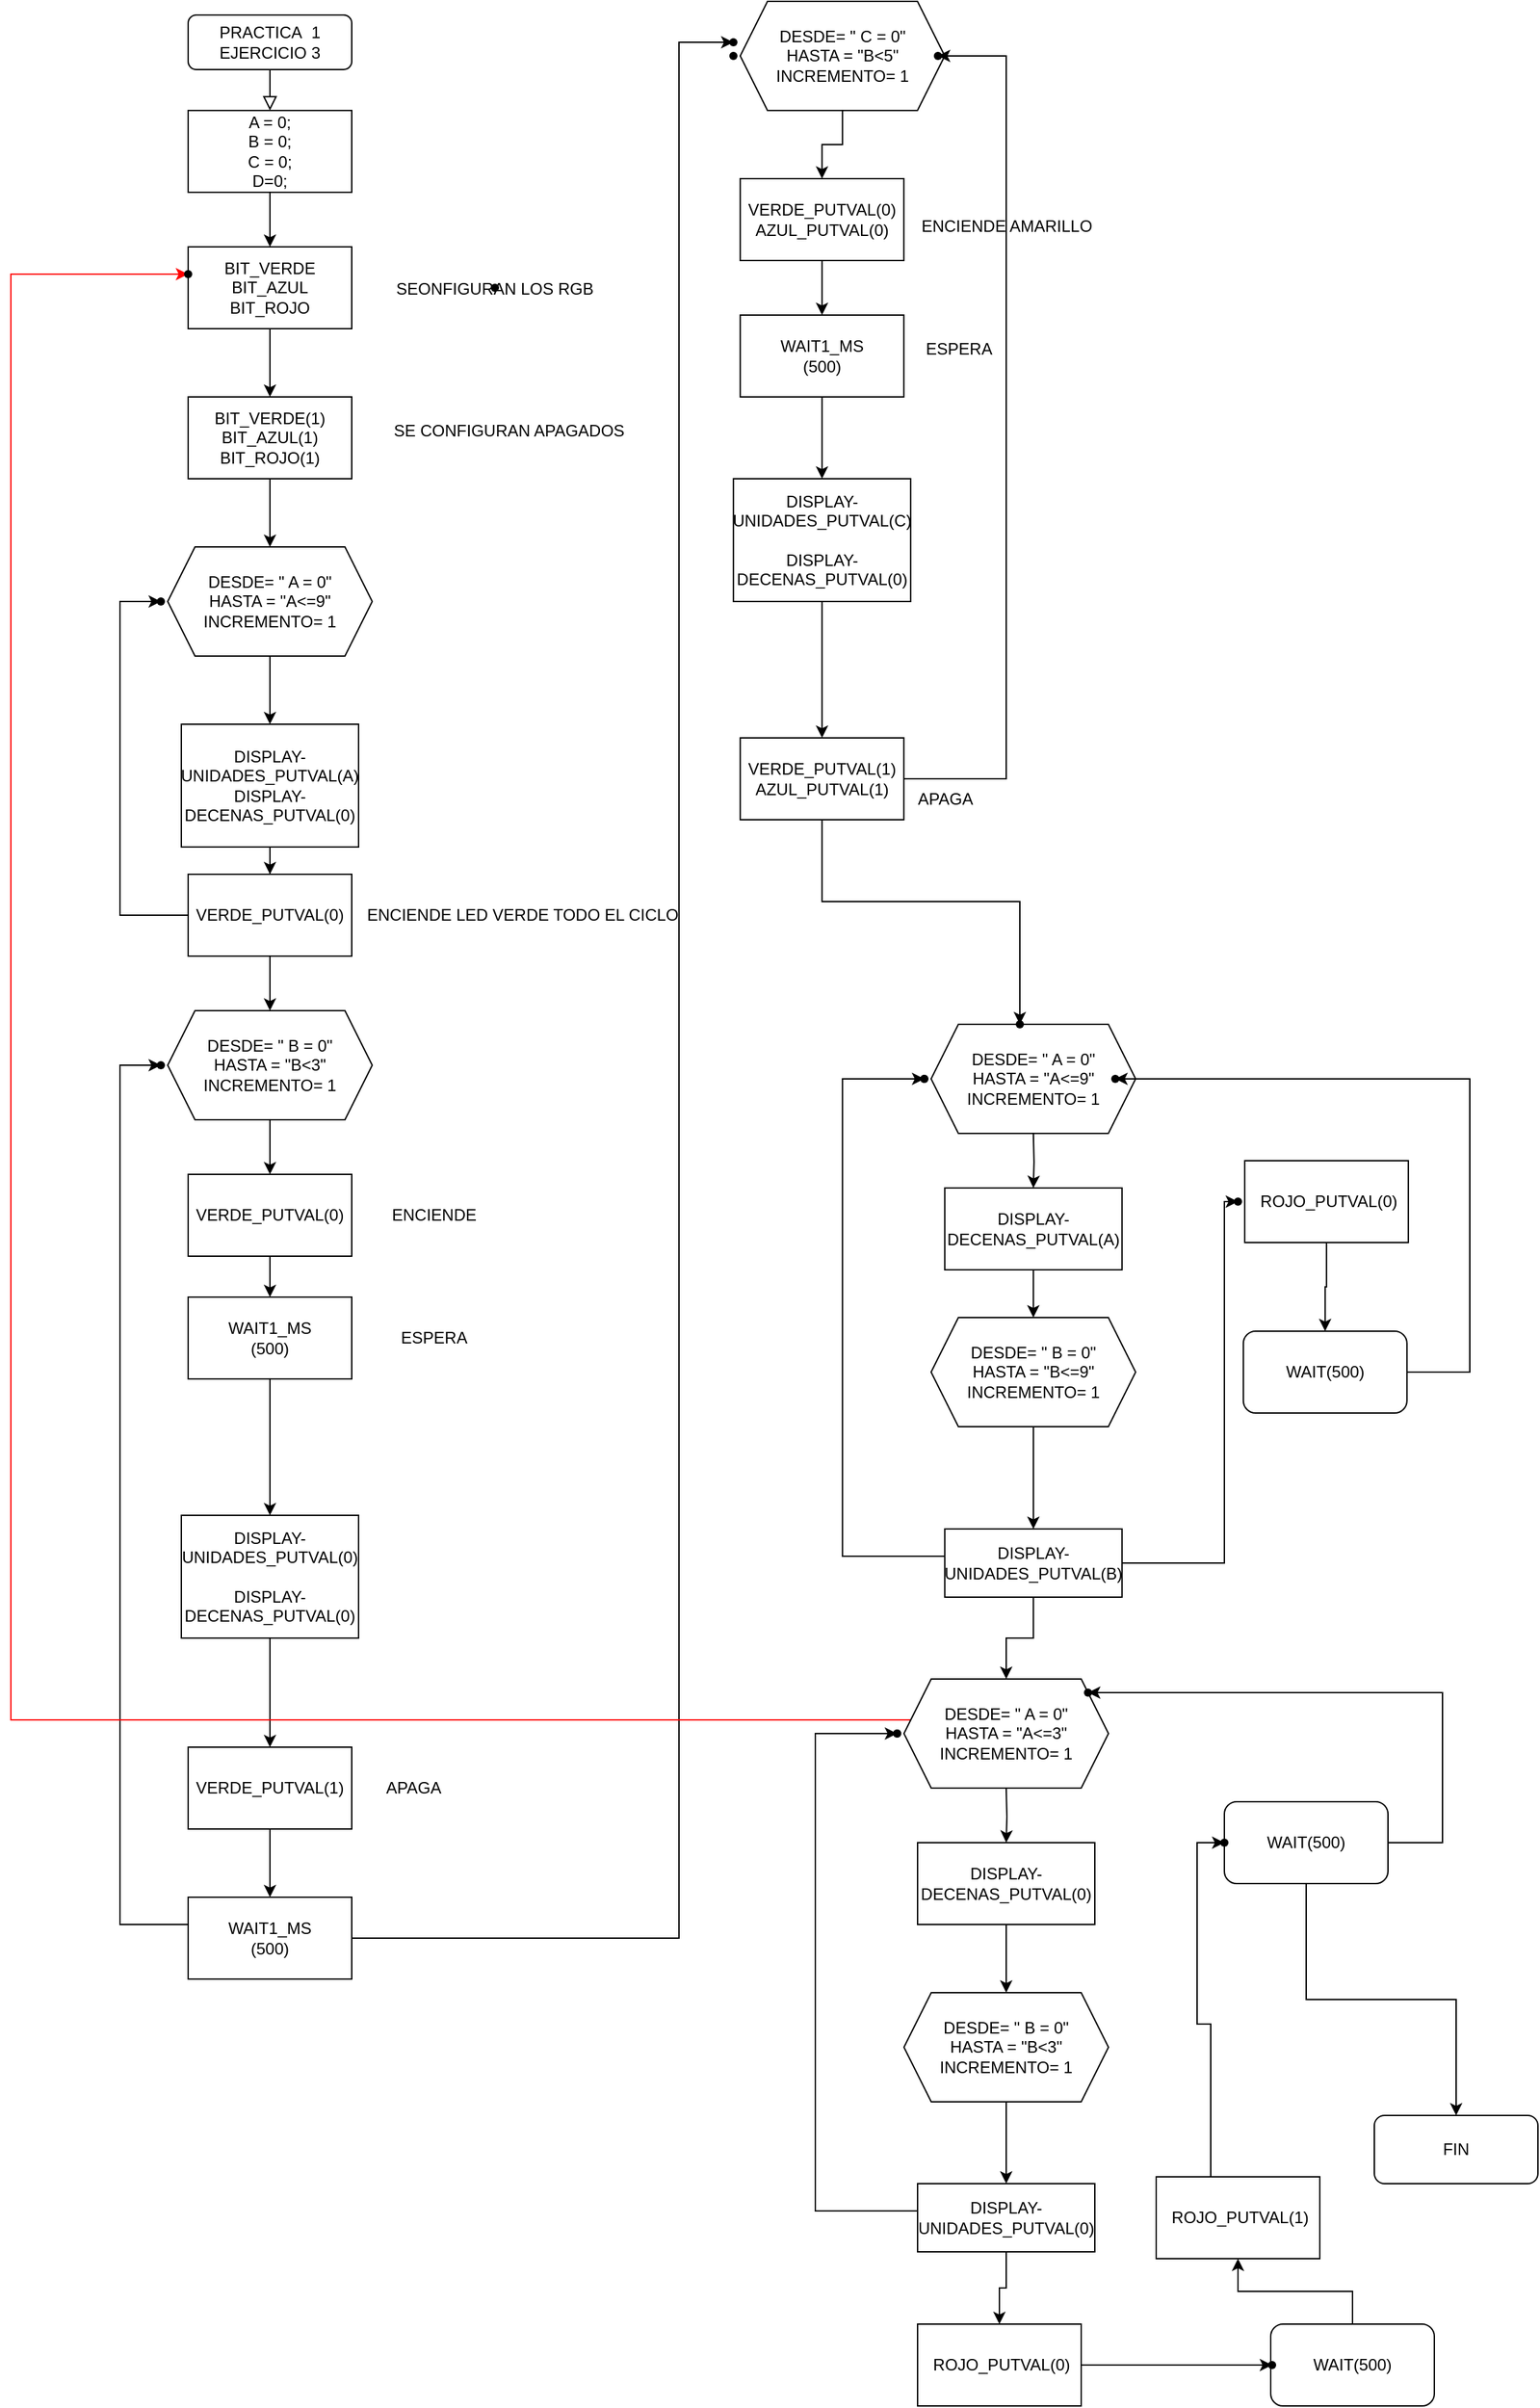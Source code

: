 <mxfile version="20.3.0" type="github">
  <diagram id="C5RBs43oDa-KdzZeNtuy" name="Page-1">
    <mxGraphModel dx="1477" dy="525" grid="1" gridSize="10" guides="1" tooltips="1" connect="1" arrows="1" fold="1" page="1" pageScale="1" pageWidth="827" pageHeight="1169" math="0" shadow="0">
      <root>
        <mxCell id="WIyWlLk6GJQsqaUBKTNV-0" />
        <mxCell id="WIyWlLk6GJQsqaUBKTNV-1" parent="WIyWlLk6GJQsqaUBKTNV-0" />
        <mxCell id="-aF8VuQrNvJZg9-SeaSa-0" value="" style="rounded=0;html=1;jettySize=auto;orthogonalLoop=1;fontSize=11;endArrow=block;endFill=0;endSize=8;strokeWidth=1;shadow=0;labelBackgroundColor=none;edgeStyle=orthogonalEdgeStyle;" edge="1" parent="WIyWlLk6GJQsqaUBKTNV-1" source="-aF8VuQrNvJZg9-SeaSa-1">
          <mxGeometry relative="1" as="geometry">
            <mxPoint x="210.0" y="130" as="targetPoint" />
          </mxGeometry>
        </mxCell>
        <mxCell id="-aF8VuQrNvJZg9-SeaSa-1" value="PRACTICA&amp;nbsp; 1&lt;br&gt;EJERCICIO 3" style="rounded=1;whiteSpace=wrap;html=1;fontSize=12;glass=0;strokeWidth=1;shadow=0;" vertex="1" parent="WIyWlLk6GJQsqaUBKTNV-1">
          <mxGeometry x="150" y="60" width="120" height="40" as="geometry" />
        </mxCell>
        <mxCell id="-aF8VuQrNvJZg9-SeaSa-2" value="" style="edgeStyle=orthogonalEdgeStyle;rounded=0;orthogonalLoop=1;jettySize=auto;html=1;" edge="1" parent="WIyWlLk6GJQsqaUBKTNV-1" source="-aF8VuQrNvJZg9-SeaSa-3" target="-aF8VuQrNvJZg9-SeaSa-4">
          <mxGeometry relative="1" as="geometry" />
        </mxCell>
        <mxCell id="-aF8VuQrNvJZg9-SeaSa-3" value="A = 0;&lt;br&gt;B = 0;&lt;br&gt;C = 0;&lt;br&gt;D=0;" style="rounded=0;whiteSpace=wrap;html=1;" vertex="1" parent="WIyWlLk6GJQsqaUBKTNV-1">
          <mxGeometry x="150" y="130" width="120" height="60" as="geometry" />
        </mxCell>
        <mxCell id="-aF8VuQrNvJZg9-SeaSa-8" value="" style="edgeStyle=orthogonalEdgeStyle;rounded=0;orthogonalLoop=1;jettySize=auto;html=1;" edge="1" parent="WIyWlLk6GJQsqaUBKTNV-1" source="-aF8VuQrNvJZg9-SeaSa-4">
          <mxGeometry relative="1" as="geometry">
            <mxPoint x="210" y="340" as="targetPoint" />
          </mxGeometry>
        </mxCell>
        <mxCell id="-aF8VuQrNvJZg9-SeaSa-4" value="BIT_VERDE&lt;br&gt;BIT_AZUL&lt;br&gt;BIT_ROJO" style="rounded=0;whiteSpace=wrap;html=1;" vertex="1" parent="WIyWlLk6GJQsqaUBKTNV-1">
          <mxGeometry x="150" y="230" width="120" height="60" as="geometry" />
        </mxCell>
        <mxCell id="-aF8VuQrNvJZg9-SeaSa-5" value="SEONFIGURAN LOS RGB" style="shape=waypoint;sketch=0;size=6;pointerEvents=1;points=[];fillColor=none;resizable=0;rotatable=0;perimeter=centerPerimeter;snapToPoint=1;" vertex="1" parent="WIyWlLk6GJQsqaUBKTNV-1">
          <mxGeometry x="355" y="240" width="40" height="40" as="geometry" />
        </mxCell>
        <mxCell id="-aF8VuQrNvJZg9-SeaSa-11" value="" style="edgeStyle=orthogonalEdgeStyle;rounded=0;orthogonalLoop=1;jettySize=auto;html=1;" edge="1" parent="WIyWlLk6GJQsqaUBKTNV-1" source="-aF8VuQrNvJZg9-SeaSa-9">
          <mxGeometry relative="1" as="geometry">
            <mxPoint x="210" y="450" as="targetPoint" />
          </mxGeometry>
        </mxCell>
        <mxCell id="-aF8VuQrNvJZg9-SeaSa-9" value="BIT_VERDE(1)&lt;br&gt;BIT_AZUL(1)&lt;br&gt;BIT_ROJO(1)" style="rounded=0;whiteSpace=wrap;html=1;" vertex="1" parent="WIyWlLk6GJQsqaUBKTNV-1">
          <mxGeometry x="150" y="340" width="120" height="60" as="geometry" />
        </mxCell>
        <mxCell id="-aF8VuQrNvJZg9-SeaSa-10" value="SE CONFIGURAN APAGADOS" style="text;html=1;align=center;verticalAlign=middle;resizable=0;points=[];autosize=1;strokeColor=none;fillColor=none;" vertex="1" parent="WIyWlLk6GJQsqaUBKTNV-1">
          <mxGeometry x="290" y="350" width="190" height="30" as="geometry" />
        </mxCell>
        <mxCell id="-aF8VuQrNvJZg9-SeaSa-14" value="" style="edgeStyle=orthogonalEdgeStyle;rounded=0;orthogonalLoop=1;jettySize=auto;html=1;" edge="1" parent="WIyWlLk6GJQsqaUBKTNV-1" source="-aF8VuQrNvJZg9-SeaSa-12" target="-aF8VuQrNvJZg9-SeaSa-13">
          <mxGeometry relative="1" as="geometry" />
        </mxCell>
        <mxCell id="-aF8VuQrNvJZg9-SeaSa-12" value="DESDE= &quot; A = 0&quot;&lt;br&gt;&amp;nbsp;HASTA = &quot;A&amp;lt;=9&quot;&lt;span style=&quot;white-space: pre;&quot;&gt;	&lt;/span&gt;&lt;br&gt;INCREMENTO= 1" style="shape=hexagon;perimeter=hexagonPerimeter2;whiteSpace=wrap;html=1;fixedSize=1;" vertex="1" parent="WIyWlLk6GJQsqaUBKTNV-1">
          <mxGeometry x="135" y="450" width="150" height="80" as="geometry" />
        </mxCell>
        <mxCell id="-aF8VuQrNvJZg9-SeaSa-16" value="" style="edgeStyle=orthogonalEdgeStyle;rounded=0;orthogonalLoop=1;jettySize=auto;html=1;" edge="1" parent="WIyWlLk6GJQsqaUBKTNV-1" source="-aF8VuQrNvJZg9-SeaSa-13" target="-aF8VuQrNvJZg9-SeaSa-15">
          <mxGeometry relative="1" as="geometry" />
        </mxCell>
        <mxCell id="-aF8VuQrNvJZg9-SeaSa-13" value="DISPLAY-UNIDADES_PUTVAL(A)&lt;br&gt;DISPLAY-DECENAS_PUTVAL(0)" style="rounded=0;whiteSpace=wrap;html=1;" vertex="1" parent="WIyWlLk6GJQsqaUBKTNV-1">
          <mxGeometry x="145" y="580" width="130" height="90" as="geometry" />
        </mxCell>
        <mxCell id="-aF8VuQrNvJZg9-SeaSa-19" value="" style="edgeStyle=orthogonalEdgeStyle;rounded=0;orthogonalLoop=1;jettySize=auto;html=1;" edge="1" parent="WIyWlLk6GJQsqaUBKTNV-1" source="-aF8VuQrNvJZg9-SeaSa-15" target="-aF8VuQrNvJZg9-SeaSa-18">
          <mxGeometry relative="1" as="geometry">
            <Array as="points">
              <mxPoint x="100" y="720" />
              <mxPoint x="100" y="490" />
            </Array>
          </mxGeometry>
        </mxCell>
        <mxCell id="-aF8VuQrNvJZg9-SeaSa-23" value="" style="edgeStyle=orthogonalEdgeStyle;rounded=0;orthogonalLoop=1;jettySize=auto;html=1;" edge="1" parent="WIyWlLk6GJQsqaUBKTNV-1" source="-aF8VuQrNvJZg9-SeaSa-15" target="-aF8VuQrNvJZg9-SeaSa-21">
          <mxGeometry relative="1" as="geometry" />
        </mxCell>
        <mxCell id="-aF8VuQrNvJZg9-SeaSa-15" value="VERDE_PUTVAL(0)" style="rounded=0;whiteSpace=wrap;html=1;" vertex="1" parent="WIyWlLk6GJQsqaUBKTNV-1">
          <mxGeometry x="150" y="690" width="120" height="60" as="geometry" />
        </mxCell>
        <mxCell id="-aF8VuQrNvJZg9-SeaSa-17" value="ENCIENDE LED VERDE TODO EL CICLO" style="text;html=1;align=center;verticalAlign=middle;resizable=0;points=[];autosize=1;strokeColor=none;fillColor=none;" vertex="1" parent="WIyWlLk6GJQsqaUBKTNV-1">
          <mxGeometry x="270" y="705" width="250" height="30" as="geometry" />
        </mxCell>
        <mxCell id="-aF8VuQrNvJZg9-SeaSa-18" value="" style="shape=waypoint;sketch=0;size=6;pointerEvents=1;points=[];fillColor=default;resizable=0;rotatable=0;perimeter=centerPerimeter;snapToPoint=1;rounded=0;" vertex="1" parent="WIyWlLk6GJQsqaUBKTNV-1">
          <mxGeometry x="110" y="470" width="40" height="40" as="geometry" />
        </mxCell>
        <mxCell id="-aF8VuQrNvJZg9-SeaSa-28" value="" style="edgeStyle=orthogonalEdgeStyle;rounded=0;orthogonalLoop=1;jettySize=auto;html=1;" edge="1" parent="WIyWlLk6GJQsqaUBKTNV-1" source="-aF8VuQrNvJZg9-SeaSa-21" target="-aF8VuQrNvJZg9-SeaSa-27">
          <mxGeometry relative="1" as="geometry" />
        </mxCell>
        <mxCell id="-aF8VuQrNvJZg9-SeaSa-21" value="DESDE= &quot; B = 0&quot;&lt;br&gt;&amp;nbsp;HASTA = &quot;B&amp;lt;3&quot;&lt;span style=&quot;white-space: pre;&quot;&gt;	&lt;/span&gt;&lt;br&gt;INCREMENTO= 1" style="shape=hexagon;perimeter=hexagonPerimeter2;whiteSpace=wrap;html=1;fixedSize=1;" vertex="1" parent="WIyWlLk6GJQsqaUBKTNV-1">
          <mxGeometry x="135" y="790" width="150" height="80" as="geometry" />
        </mxCell>
        <mxCell id="-aF8VuQrNvJZg9-SeaSa-42" value="" style="edgeStyle=orthogonalEdgeStyle;rounded=0;orthogonalLoop=1;jettySize=auto;html=1;" edge="1" parent="WIyWlLk6GJQsqaUBKTNV-1" source="-aF8VuQrNvJZg9-SeaSa-25" target="-aF8VuQrNvJZg9-SeaSa-41">
          <mxGeometry relative="1" as="geometry" />
        </mxCell>
        <mxCell id="-aF8VuQrNvJZg9-SeaSa-25" value="WAIT1_MS&lt;br&gt;(500)" style="rounded=0;whiteSpace=wrap;html=1;" vertex="1" parent="WIyWlLk6GJQsqaUBKTNV-1">
          <mxGeometry x="150" y="1000" width="120" height="60" as="geometry" />
        </mxCell>
        <mxCell id="-aF8VuQrNvJZg9-SeaSa-29" value="" style="edgeStyle=orthogonalEdgeStyle;rounded=0;orthogonalLoop=1;jettySize=auto;html=1;" edge="1" parent="WIyWlLk6GJQsqaUBKTNV-1" source="-aF8VuQrNvJZg9-SeaSa-27" target="-aF8VuQrNvJZg9-SeaSa-25">
          <mxGeometry relative="1" as="geometry" />
        </mxCell>
        <mxCell id="-aF8VuQrNvJZg9-SeaSa-27" value="VERDE_PUTVAL(0)" style="rounded=0;whiteSpace=wrap;html=1;" vertex="1" parent="WIyWlLk6GJQsqaUBKTNV-1">
          <mxGeometry x="150" y="910" width="120" height="60" as="geometry" />
        </mxCell>
        <mxCell id="-aF8VuQrNvJZg9-SeaSa-30" value="ENCIENDE" style="text;html=1;align=center;verticalAlign=middle;resizable=0;points=[];autosize=1;strokeColor=none;fillColor=none;" vertex="1" parent="WIyWlLk6GJQsqaUBKTNV-1">
          <mxGeometry x="285" y="925" width="90" height="30" as="geometry" />
        </mxCell>
        <mxCell id="-aF8VuQrNvJZg9-SeaSa-31" value="ESPERA" style="text;html=1;align=center;verticalAlign=middle;resizable=0;points=[];autosize=1;strokeColor=none;fillColor=none;" vertex="1" parent="WIyWlLk6GJQsqaUBKTNV-1">
          <mxGeometry x="295" y="1015" width="70" height="30" as="geometry" />
        </mxCell>
        <mxCell id="-aF8VuQrNvJZg9-SeaSa-36" value="" style="edgeStyle=orthogonalEdgeStyle;rounded=0;orthogonalLoop=1;jettySize=auto;html=1;" edge="1" parent="WIyWlLk6GJQsqaUBKTNV-1" source="-aF8VuQrNvJZg9-SeaSa-32" target="-aF8VuQrNvJZg9-SeaSa-35">
          <mxGeometry relative="1" as="geometry" />
        </mxCell>
        <mxCell id="-aF8VuQrNvJZg9-SeaSa-32" value="VERDE_PUTVAL(1)" style="rounded=0;whiteSpace=wrap;html=1;" vertex="1" parent="WIyWlLk6GJQsqaUBKTNV-1">
          <mxGeometry x="150" y="1330" width="120" height="60" as="geometry" />
        </mxCell>
        <mxCell id="-aF8VuQrNvJZg9-SeaSa-34" value="APAGA&lt;br&gt;" style="text;html=1;align=center;verticalAlign=middle;resizable=0;points=[];autosize=1;strokeColor=none;fillColor=none;" vertex="1" parent="WIyWlLk6GJQsqaUBKTNV-1">
          <mxGeometry x="285" y="1345" width="60" height="30" as="geometry" />
        </mxCell>
        <mxCell id="-aF8VuQrNvJZg9-SeaSa-38" value="" style="edgeStyle=orthogonalEdgeStyle;rounded=0;orthogonalLoop=1;jettySize=auto;html=1;" edge="1" parent="WIyWlLk6GJQsqaUBKTNV-1" source="-aF8VuQrNvJZg9-SeaSa-35" target="-aF8VuQrNvJZg9-SeaSa-37">
          <mxGeometry relative="1" as="geometry">
            <Array as="points">
              <mxPoint x="100" y="1460" />
              <mxPoint x="100" y="830" />
            </Array>
          </mxGeometry>
        </mxCell>
        <mxCell id="-aF8VuQrNvJZg9-SeaSa-59" value="" style="edgeStyle=orthogonalEdgeStyle;rounded=0;orthogonalLoop=1;jettySize=auto;html=1;" edge="1" parent="WIyWlLk6GJQsqaUBKTNV-1" source="-aF8VuQrNvJZg9-SeaSa-35" target="-aF8VuQrNvJZg9-SeaSa-58">
          <mxGeometry relative="1" as="geometry">
            <Array as="points">
              <mxPoint x="510" y="1470" />
              <mxPoint x="510" y="80" />
            </Array>
          </mxGeometry>
        </mxCell>
        <mxCell id="-aF8VuQrNvJZg9-SeaSa-35" value="WAIT1_MS&lt;br&gt;(500)" style="rounded=0;whiteSpace=wrap;html=1;" vertex="1" parent="WIyWlLk6GJQsqaUBKTNV-1">
          <mxGeometry x="150" y="1440" width="120" height="60" as="geometry" />
        </mxCell>
        <mxCell id="-aF8VuQrNvJZg9-SeaSa-37" value="" style="shape=waypoint;sketch=0;size=6;pointerEvents=1;points=[];fillColor=default;resizable=0;rotatable=0;perimeter=centerPerimeter;snapToPoint=1;rounded=0;" vertex="1" parent="WIyWlLk6GJQsqaUBKTNV-1">
          <mxGeometry x="110" y="810" width="40" height="40" as="geometry" />
        </mxCell>
        <mxCell id="-aF8VuQrNvJZg9-SeaSa-43" value="" style="edgeStyle=orthogonalEdgeStyle;rounded=0;orthogonalLoop=1;jettySize=auto;html=1;" edge="1" parent="WIyWlLk6GJQsqaUBKTNV-1" source="-aF8VuQrNvJZg9-SeaSa-41" target="-aF8VuQrNvJZg9-SeaSa-32">
          <mxGeometry relative="1" as="geometry" />
        </mxCell>
        <mxCell id="-aF8VuQrNvJZg9-SeaSa-41" value="DISPLAY-UNIDADES_PUTVAL(0)&lt;br&gt;&lt;br&gt;DISPLAY-DECENAS_PUTVAL(0)" style="rounded=0;whiteSpace=wrap;html=1;" vertex="1" parent="WIyWlLk6GJQsqaUBKTNV-1">
          <mxGeometry x="145" y="1160" width="130" height="90" as="geometry" />
        </mxCell>
        <mxCell id="-aF8VuQrNvJZg9-SeaSa-44" value="" style="edgeStyle=orthogonalEdgeStyle;rounded=0;orthogonalLoop=1;jettySize=auto;html=1;" edge="1" parent="WIyWlLk6GJQsqaUBKTNV-1" source="-aF8VuQrNvJZg9-SeaSa-45" target="-aF8VuQrNvJZg9-SeaSa-49">
          <mxGeometry relative="1" as="geometry" />
        </mxCell>
        <mxCell id="-aF8VuQrNvJZg9-SeaSa-45" value="DESDE= &quot; C = 0&quot;&lt;br&gt;&amp;nbsp;HASTA = &quot;B&amp;lt;5&quot;&lt;span style=&quot;white-space: pre;&quot;&gt;	&lt;/span&gt;&lt;br&gt;INCREMENTO= 1" style="shape=hexagon;perimeter=hexagonPerimeter2;whiteSpace=wrap;html=1;fixedSize=1;" vertex="1" parent="WIyWlLk6GJQsqaUBKTNV-1">
          <mxGeometry x="554.91" y="50" width="150" height="80" as="geometry" />
        </mxCell>
        <mxCell id="-aF8VuQrNvJZg9-SeaSa-46" value="" style="edgeStyle=orthogonalEdgeStyle;rounded=0;orthogonalLoop=1;jettySize=auto;html=1;" edge="1" parent="WIyWlLk6GJQsqaUBKTNV-1" source="-aF8VuQrNvJZg9-SeaSa-47" target="-aF8VuQrNvJZg9-SeaSa-57">
          <mxGeometry relative="1" as="geometry" />
        </mxCell>
        <mxCell id="-aF8VuQrNvJZg9-SeaSa-47" value="WAIT1_MS&lt;br&gt;(500)" style="rounded=0;whiteSpace=wrap;html=1;" vertex="1" parent="WIyWlLk6GJQsqaUBKTNV-1">
          <mxGeometry x="554.91" y="280" width="120" height="60" as="geometry" />
        </mxCell>
        <mxCell id="-aF8VuQrNvJZg9-SeaSa-48" value="" style="edgeStyle=orthogonalEdgeStyle;rounded=0;orthogonalLoop=1;jettySize=auto;html=1;" edge="1" parent="WIyWlLk6GJQsqaUBKTNV-1" source="-aF8VuQrNvJZg9-SeaSa-49" target="-aF8VuQrNvJZg9-SeaSa-47">
          <mxGeometry relative="1" as="geometry" />
        </mxCell>
        <mxCell id="-aF8VuQrNvJZg9-SeaSa-49" value="VERDE_PUTVAL(0)&lt;br&gt;AZUL_PUTVAL(0)" style="rounded=0;whiteSpace=wrap;html=1;" vertex="1" parent="WIyWlLk6GJQsqaUBKTNV-1">
          <mxGeometry x="554.91" y="180" width="120" height="60" as="geometry" />
        </mxCell>
        <mxCell id="-aF8VuQrNvJZg9-SeaSa-50" value="ESPERA" style="text;html=1;align=center;verticalAlign=middle;resizable=0;points=[];autosize=1;strokeColor=none;fillColor=none;" vertex="1" parent="WIyWlLk6GJQsqaUBKTNV-1">
          <mxGeometry x="679.91" y="290" width="70" height="30" as="geometry" />
        </mxCell>
        <mxCell id="-aF8VuQrNvJZg9-SeaSa-53" value="APAGA&lt;br&gt;" style="text;html=1;align=center;verticalAlign=middle;resizable=0;points=[];autosize=1;strokeColor=none;fillColor=none;" vertex="1" parent="WIyWlLk6GJQsqaUBKTNV-1">
          <mxGeometry x="674.91" y="620" width="60" height="30" as="geometry" />
        </mxCell>
        <mxCell id="-aF8VuQrNvJZg9-SeaSa-55" value="" style="shape=waypoint;sketch=0;size=6;pointerEvents=1;points=[];fillColor=default;resizable=0;rotatable=0;perimeter=centerPerimeter;snapToPoint=1;rounded=0;" vertex="1" parent="WIyWlLk6GJQsqaUBKTNV-1">
          <mxGeometry x="529.91" y="70" width="40" height="40" as="geometry" />
        </mxCell>
        <mxCell id="-aF8VuQrNvJZg9-SeaSa-56" value="" style="edgeStyle=orthogonalEdgeStyle;rounded=0;orthogonalLoop=1;jettySize=auto;html=1;" edge="1" parent="WIyWlLk6GJQsqaUBKTNV-1" source="-aF8VuQrNvJZg9-SeaSa-57">
          <mxGeometry relative="1" as="geometry">
            <mxPoint x="614.91" y="590" as="targetPoint" />
          </mxGeometry>
        </mxCell>
        <mxCell id="-aF8VuQrNvJZg9-SeaSa-57" value="DISPLAY-UNIDADES_PUTVAL(C)&lt;br&gt;&lt;br&gt;DISPLAY-DECENAS_PUTVAL(0)" style="rounded=0;whiteSpace=wrap;html=1;" vertex="1" parent="WIyWlLk6GJQsqaUBKTNV-1">
          <mxGeometry x="549.91" y="400" width="130" height="90" as="geometry" />
        </mxCell>
        <mxCell id="-aF8VuQrNvJZg9-SeaSa-58" value="" style="shape=waypoint;sketch=0;size=6;pointerEvents=1;points=[];fillColor=default;resizable=0;rotatable=0;perimeter=centerPerimeter;snapToPoint=1;rounded=0;" vertex="1" parent="WIyWlLk6GJQsqaUBKTNV-1">
          <mxGeometry x="529.91" y="60" width="40" height="40" as="geometry" />
        </mxCell>
        <mxCell id="-aF8VuQrNvJZg9-SeaSa-60" value="ENCIENDE AMARILLO&lt;br&gt;" style="text;html=1;align=center;verticalAlign=middle;resizable=0;points=[];autosize=1;strokeColor=none;fillColor=none;" vertex="1" parent="WIyWlLk6GJQsqaUBKTNV-1">
          <mxGeometry x="674.91" y="200" width="150" height="30" as="geometry" />
        </mxCell>
        <mxCell id="-aF8VuQrNvJZg9-SeaSa-64" value="" style="edgeStyle=orthogonalEdgeStyle;rounded=0;orthogonalLoop=1;jettySize=auto;html=1;" edge="1" parent="WIyWlLk6GJQsqaUBKTNV-1" source="-aF8VuQrNvJZg9-SeaSa-61" target="-aF8VuQrNvJZg9-SeaSa-63">
          <mxGeometry relative="1" as="geometry">
            <Array as="points">
              <mxPoint x="750" y="620" />
              <mxPoint x="750" y="90" />
            </Array>
          </mxGeometry>
        </mxCell>
        <mxCell id="-aF8VuQrNvJZg9-SeaSa-83" value="" style="edgeStyle=orthogonalEdgeStyle;rounded=0;orthogonalLoop=1;jettySize=auto;html=1;" edge="1" parent="WIyWlLk6GJQsqaUBKTNV-1" source="-aF8VuQrNvJZg9-SeaSa-61" target="-aF8VuQrNvJZg9-SeaSa-82">
          <mxGeometry relative="1" as="geometry">
            <Array as="points">
              <mxPoint x="615" y="710" />
              <mxPoint x="760" y="710" />
            </Array>
          </mxGeometry>
        </mxCell>
        <mxCell id="-aF8VuQrNvJZg9-SeaSa-61" value="VERDE_PUTVAL(1)&lt;br&gt;AZUL_PUTVAL(1)" style="rounded=0;whiteSpace=wrap;html=1;" vertex="1" parent="WIyWlLk6GJQsqaUBKTNV-1">
          <mxGeometry x="554.91" y="590" width="120" height="60" as="geometry" />
        </mxCell>
        <mxCell id="-aF8VuQrNvJZg9-SeaSa-63" value="" style="shape=waypoint;sketch=0;size=6;pointerEvents=1;points=[];fillColor=default;resizable=0;rotatable=0;perimeter=centerPerimeter;snapToPoint=1;rounded=0;" vertex="1" parent="WIyWlLk6GJQsqaUBKTNV-1">
          <mxGeometry x="679.91" y="70" width="40" height="40" as="geometry" />
        </mxCell>
        <mxCell id="-aF8VuQrNvJZg9-SeaSa-65" value="DESDE= &quot; A = 0&quot;&lt;br&gt;&amp;nbsp;HASTA = &quot;A&amp;lt;=9&quot;&lt;span style=&quot;white-space: pre;&quot;&gt;	&lt;/span&gt;&lt;br&gt;INCREMENTO= 1" style="shape=hexagon;perimeter=hexagonPerimeter2;whiteSpace=wrap;html=1;fixedSize=1;" vertex="1" parent="WIyWlLk6GJQsqaUBKTNV-1">
          <mxGeometry x="694.92" y="800" width="150" height="80" as="geometry" />
        </mxCell>
        <mxCell id="-aF8VuQrNvJZg9-SeaSa-66" value="" style="edgeStyle=orthogonalEdgeStyle;rounded=0;orthogonalLoop=1;jettySize=auto;html=1;exitX=1;exitY=0.5;exitDx=0;exitDy=0;" edge="1" parent="WIyWlLk6GJQsqaUBKTNV-1" target="-aF8VuQrNvJZg9-SeaSa-67" source="-aF8VuQrNvJZg9-SeaSa-79">
          <mxGeometry relative="1" as="geometry">
            <mxPoint x="1049.92" y="920.0" as="sourcePoint" />
            <Array as="points">
              <mxPoint x="1090" y="1055" />
              <mxPoint x="1090" y="840" />
            </Array>
          </mxGeometry>
        </mxCell>
        <mxCell id="-aF8VuQrNvJZg9-SeaSa-67" value="" style="shape=waypoint;sketch=0;size=6;pointerEvents=1;points=[];fillColor=default;resizable=0;rotatable=0;perimeter=centerPerimeter;snapToPoint=1;rounded=1;" vertex="1" parent="WIyWlLk6GJQsqaUBKTNV-1">
          <mxGeometry x="810" y="820" width="40" height="40" as="geometry" />
        </mxCell>
        <mxCell id="-aF8VuQrNvJZg9-SeaSa-68" value="" style="edgeStyle=orthogonalEdgeStyle;rounded=0;orthogonalLoop=1;jettySize=auto;html=1;" edge="1" parent="WIyWlLk6GJQsqaUBKTNV-1" target="-aF8VuQrNvJZg9-SeaSa-71">
          <mxGeometry relative="1" as="geometry">
            <mxPoint x="769.92" y="880.0" as="sourcePoint" />
          </mxGeometry>
        </mxCell>
        <mxCell id="-aF8VuQrNvJZg9-SeaSa-70" value="" style="edgeStyle=orthogonalEdgeStyle;rounded=0;orthogonalLoop=1;jettySize=auto;html=1;" edge="1" parent="WIyWlLk6GJQsqaUBKTNV-1" source="-aF8VuQrNvJZg9-SeaSa-71" target="-aF8VuQrNvJZg9-SeaSa-74">
          <mxGeometry relative="1" as="geometry" />
        </mxCell>
        <mxCell id="-aF8VuQrNvJZg9-SeaSa-71" value="DISPLAY-DECENAS_PUTVAL(A)" style="rounded=0;whiteSpace=wrap;html=1;" vertex="1" parent="WIyWlLk6GJQsqaUBKTNV-1">
          <mxGeometry x="704.92" y="920" width="130" height="60" as="geometry" />
        </mxCell>
        <mxCell id="-aF8VuQrNvJZg9-SeaSa-72" value="" style="shape=waypoint;sketch=0;size=6;pointerEvents=1;points=[];fillColor=default;resizable=0;rotatable=0;perimeter=centerPerimeter;snapToPoint=1;rounded=0;" vertex="1" parent="WIyWlLk6GJQsqaUBKTNV-1">
          <mxGeometry x="669.92" y="820" width="40" height="40" as="geometry" />
        </mxCell>
        <mxCell id="-aF8VuQrNvJZg9-SeaSa-73" value="" style="edgeStyle=orthogonalEdgeStyle;rounded=0;orthogonalLoop=1;jettySize=auto;html=1;" edge="1" parent="WIyWlLk6GJQsqaUBKTNV-1" source="-aF8VuQrNvJZg9-SeaSa-74" target="-aF8VuQrNvJZg9-SeaSa-76">
          <mxGeometry relative="1" as="geometry" />
        </mxCell>
        <mxCell id="-aF8VuQrNvJZg9-SeaSa-74" value="DESDE= &quot; B = 0&quot;&lt;br&gt;&amp;nbsp;HASTA = &quot;B&amp;lt;=9&quot;&lt;span style=&quot;white-space: pre;&quot;&gt;	&lt;/span&gt;&lt;br&gt;INCREMENTO= 1" style="shape=hexagon;perimeter=hexagonPerimeter2;whiteSpace=wrap;html=1;fixedSize=1;" vertex="1" parent="WIyWlLk6GJQsqaUBKTNV-1">
          <mxGeometry x="694.92" y="1015" width="150" height="80" as="geometry" />
        </mxCell>
        <mxCell id="-aF8VuQrNvJZg9-SeaSa-75" value="" style="edgeStyle=orthogonalEdgeStyle;rounded=0;orthogonalLoop=1;jettySize=auto;html=1;" edge="1" parent="WIyWlLk6GJQsqaUBKTNV-1" source="-aF8VuQrNvJZg9-SeaSa-76" target="-aF8VuQrNvJZg9-SeaSa-77">
          <mxGeometry relative="1" as="geometry">
            <Array as="points">
              <mxPoint x="629.92" y="1190" />
              <mxPoint x="629.92" y="840" />
            </Array>
          </mxGeometry>
        </mxCell>
        <mxCell id="-aF8VuQrNvJZg9-SeaSa-86" value="" style="edgeStyle=orthogonalEdgeStyle;rounded=0;orthogonalLoop=1;jettySize=auto;html=1;" edge="1" parent="WIyWlLk6GJQsqaUBKTNV-1" source="-aF8VuQrNvJZg9-SeaSa-76" target="-aF8VuQrNvJZg9-SeaSa-85">
          <mxGeometry relative="1" as="geometry">
            <Array as="points">
              <mxPoint x="910" y="1195" />
              <mxPoint x="910" y="930" />
            </Array>
          </mxGeometry>
        </mxCell>
        <mxCell id="-aF8VuQrNvJZg9-SeaSa-105" value="" style="edgeStyle=orthogonalEdgeStyle;rounded=0;orthogonalLoop=1;jettySize=auto;html=1;entryX=0.5;entryY=0;entryDx=0;entryDy=0;" edge="1" parent="WIyWlLk6GJQsqaUBKTNV-1" source="-aF8VuQrNvJZg9-SeaSa-76" target="-aF8VuQrNvJZg9-SeaSa-88">
          <mxGeometry relative="1" as="geometry">
            <mxPoint x="760" y="1260" as="targetPoint" />
          </mxGeometry>
        </mxCell>
        <mxCell id="-aF8VuQrNvJZg9-SeaSa-76" value="DISPLAY-UNIDADES_PUTVAL(B)" style="rounded=0;whiteSpace=wrap;html=1;" vertex="1" parent="WIyWlLk6GJQsqaUBKTNV-1">
          <mxGeometry x="704.92" y="1170" width="130" height="50" as="geometry" />
        </mxCell>
        <mxCell id="-aF8VuQrNvJZg9-SeaSa-77" value="" style="shape=waypoint;sketch=0;size=6;pointerEvents=1;points=[];fillColor=default;resizable=0;rotatable=0;perimeter=centerPerimeter;snapToPoint=1;rounded=0;" vertex="1" parent="WIyWlLk6GJQsqaUBKTNV-1">
          <mxGeometry x="669.92" y="820" width="40" height="40" as="geometry" />
        </mxCell>
        <mxCell id="-aF8VuQrNvJZg9-SeaSa-79" value="WAIT(500)" style="rounded=1;whiteSpace=wrap;html=1;" vertex="1" parent="WIyWlLk6GJQsqaUBKTNV-1">
          <mxGeometry x="923.92" y="1025" width="120" height="60" as="geometry" />
        </mxCell>
        <mxCell id="-aF8VuQrNvJZg9-SeaSa-82" value="" style="shape=waypoint;sketch=0;size=6;pointerEvents=1;points=[];fillColor=default;resizable=0;rotatable=0;perimeter=centerPerimeter;snapToPoint=1;rounded=0;" vertex="1" parent="WIyWlLk6GJQsqaUBKTNV-1">
          <mxGeometry x="740.0" y="780" width="40" height="40" as="geometry" />
        </mxCell>
        <mxCell id="-aF8VuQrNvJZg9-SeaSa-87" value="" style="edgeStyle=orthogonalEdgeStyle;rounded=0;orthogonalLoop=1;jettySize=auto;html=1;" edge="1" parent="WIyWlLk6GJQsqaUBKTNV-1" source="-aF8VuQrNvJZg9-SeaSa-84" target="-aF8VuQrNvJZg9-SeaSa-79">
          <mxGeometry relative="1" as="geometry" />
        </mxCell>
        <mxCell id="-aF8VuQrNvJZg9-SeaSa-84" value="&amp;nbsp;ROJO_PUTVAL(0)" style="rounded=0;whiteSpace=wrap;html=1;" vertex="1" parent="WIyWlLk6GJQsqaUBKTNV-1">
          <mxGeometry x="924.92" y="900" width="120" height="60" as="geometry" />
        </mxCell>
        <mxCell id="-aF8VuQrNvJZg9-SeaSa-85" value="" style="shape=waypoint;sketch=0;size=6;pointerEvents=1;points=[];fillColor=default;resizable=0;rotatable=0;perimeter=centerPerimeter;snapToPoint=1;rounded=0;" vertex="1" parent="WIyWlLk6GJQsqaUBKTNV-1">
          <mxGeometry x="900" y="910" width="40" height="40" as="geometry" />
        </mxCell>
        <mxCell id="-aF8VuQrNvJZg9-SeaSa-118" value="" style="edgeStyle=orthogonalEdgeStyle;rounded=0;orthogonalLoop=1;jettySize=auto;html=1;strokeColor=#FF0000;" edge="1" parent="WIyWlLk6GJQsqaUBKTNV-1" source="-aF8VuQrNvJZg9-SeaSa-88" target="-aF8VuQrNvJZg9-SeaSa-103">
          <mxGeometry relative="1" as="geometry">
            <Array as="points">
              <mxPoint x="20" y="1310" />
              <mxPoint x="20" y="250" />
            </Array>
          </mxGeometry>
        </mxCell>
        <mxCell id="-aF8VuQrNvJZg9-SeaSa-88" value="DESDE= &quot; A = 0&quot;&lt;br&gt;&amp;nbsp;HASTA = &quot;A&amp;lt;=3&quot;&lt;span style=&quot;white-space: pre;&quot;&gt;	&lt;/span&gt;&lt;br&gt;INCREMENTO= 1" style="shape=hexagon;perimeter=hexagonPerimeter2;whiteSpace=wrap;html=1;fixedSize=1;" vertex="1" parent="WIyWlLk6GJQsqaUBKTNV-1">
          <mxGeometry x="675" y="1280" width="150" height="80" as="geometry" />
        </mxCell>
        <mxCell id="-aF8VuQrNvJZg9-SeaSa-89" value="" style="edgeStyle=orthogonalEdgeStyle;rounded=0;orthogonalLoop=1;jettySize=auto;html=1;" edge="1" parent="WIyWlLk6GJQsqaUBKTNV-1" target="-aF8VuQrNvJZg9-SeaSa-90">
          <mxGeometry relative="1" as="geometry">
            <mxPoint x="1030" y="1400" as="sourcePoint" />
            <Array as="points">
              <mxPoint x="1070" y="1400" />
              <mxPoint x="1070" y="1290" />
            </Array>
          </mxGeometry>
        </mxCell>
        <mxCell id="-aF8VuQrNvJZg9-SeaSa-90" value="" style="shape=waypoint;sketch=0;size=6;pointerEvents=1;points=[];fillColor=default;resizable=0;rotatable=0;perimeter=centerPerimeter;snapToPoint=1;rounded=1;" vertex="1" parent="WIyWlLk6GJQsqaUBKTNV-1">
          <mxGeometry x="790" y="1270" width="40" height="40" as="geometry" />
        </mxCell>
        <mxCell id="-aF8VuQrNvJZg9-SeaSa-91" value="" style="edgeStyle=orthogonalEdgeStyle;rounded=0;orthogonalLoop=1;jettySize=auto;html=1;" edge="1" parent="WIyWlLk6GJQsqaUBKTNV-1" target="-aF8VuQrNvJZg9-SeaSa-94">
          <mxGeometry relative="1" as="geometry">
            <mxPoint x="750" y="1360" as="sourcePoint" />
          </mxGeometry>
        </mxCell>
        <mxCell id="-aF8VuQrNvJZg9-SeaSa-93" value="" style="edgeStyle=orthogonalEdgeStyle;rounded=0;orthogonalLoop=1;jettySize=auto;html=1;" edge="1" parent="WIyWlLk6GJQsqaUBKTNV-1" source="-aF8VuQrNvJZg9-SeaSa-94" target="-aF8VuQrNvJZg9-SeaSa-97">
          <mxGeometry relative="1" as="geometry" />
        </mxCell>
        <mxCell id="-aF8VuQrNvJZg9-SeaSa-94" value="DISPLAY-DECENAS_PUTVAL(0)" style="rounded=0;whiteSpace=wrap;html=1;" vertex="1" parent="WIyWlLk6GJQsqaUBKTNV-1">
          <mxGeometry x="685" y="1400" width="130" height="60" as="geometry" />
        </mxCell>
        <mxCell id="-aF8VuQrNvJZg9-SeaSa-95" value="" style="shape=waypoint;sketch=0;size=6;pointerEvents=1;points=[];fillColor=default;resizable=0;rotatable=0;perimeter=centerPerimeter;snapToPoint=1;rounded=0;" vertex="1" parent="WIyWlLk6GJQsqaUBKTNV-1">
          <mxGeometry x="650" y="1300" width="40" height="40" as="geometry" />
        </mxCell>
        <mxCell id="-aF8VuQrNvJZg9-SeaSa-96" value="" style="edgeStyle=orthogonalEdgeStyle;rounded=0;orthogonalLoop=1;jettySize=auto;html=1;" edge="1" parent="WIyWlLk6GJQsqaUBKTNV-1" source="-aF8VuQrNvJZg9-SeaSa-97" target="-aF8VuQrNvJZg9-SeaSa-99">
          <mxGeometry relative="1" as="geometry" />
        </mxCell>
        <mxCell id="-aF8VuQrNvJZg9-SeaSa-97" value="DESDE= &quot; B = 0&quot;&lt;br&gt;&amp;nbsp;HASTA = &quot;B&amp;lt;3&quot;&lt;span style=&quot;white-space: pre;&quot;&gt;	&lt;/span&gt;&lt;br&gt;INCREMENTO= 1" style="shape=hexagon;perimeter=hexagonPerimeter2;whiteSpace=wrap;html=1;fixedSize=1;" vertex="1" parent="WIyWlLk6GJQsqaUBKTNV-1">
          <mxGeometry x="675" y="1510" width="150" height="80" as="geometry" />
        </mxCell>
        <mxCell id="-aF8VuQrNvJZg9-SeaSa-98" value="" style="edgeStyle=orthogonalEdgeStyle;rounded=0;orthogonalLoop=1;jettySize=auto;html=1;" edge="1" parent="WIyWlLk6GJQsqaUBKTNV-1" source="-aF8VuQrNvJZg9-SeaSa-99" target="-aF8VuQrNvJZg9-SeaSa-100">
          <mxGeometry relative="1" as="geometry">
            <Array as="points">
              <mxPoint x="610" y="1670" />
              <mxPoint x="610" y="1320" />
            </Array>
          </mxGeometry>
        </mxCell>
        <mxCell id="-aF8VuQrNvJZg9-SeaSa-113" value="" style="edgeStyle=orthogonalEdgeStyle;rounded=0;orthogonalLoop=1;jettySize=auto;html=1;" edge="1" parent="WIyWlLk6GJQsqaUBKTNV-1" source="-aF8VuQrNvJZg9-SeaSa-99" target="-aF8VuQrNvJZg9-SeaSa-111">
          <mxGeometry relative="1" as="geometry" />
        </mxCell>
        <mxCell id="-aF8VuQrNvJZg9-SeaSa-99" value="DISPLAY-UNIDADES_PUTVAL(0)" style="rounded=0;whiteSpace=wrap;html=1;" vertex="1" parent="WIyWlLk6GJQsqaUBKTNV-1">
          <mxGeometry x="685" y="1650" width="130" height="50" as="geometry" />
        </mxCell>
        <mxCell id="-aF8VuQrNvJZg9-SeaSa-100" value="" style="shape=waypoint;sketch=0;size=6;pointerEvents=1;points=[];fillColor=default;resizable=0;rotatable=0;perimeter=centerPerimeter;snapToPoint=1;rounded=0;" vertex="1" parent="WIyWlLk6GJQsqaUBKTNV-1">
          <mxGeometry x="650" y="1300" width="40" height="40" as="geometry" />
        </mxCell>
        <mxCell id="-aF8VuQrNvJZg9-SeaSa-101" value="" style="edgeStyle=orthogonalEdgeStyle;rounded=0;orthogonalLoop=1;jettySize=auto;html=1;" edge="1" parent="WIyWlLk6GJQsqaUBKTNV-1" source="-aF8VuQrNvJZg9-SeaSa-102" target="-aF8VuQrNvJZg9-SeaSa-104">
          <mxGeometry relative="1" as="geometry" />
        </mxCell>
        <mxCell id="-aF8VuQrNvJZg9-SeaSa-102" value="WAIT(500)" style="rounded=1;whiteSpace=wrap;html=1;" vertex="1" parent="WIyWlLk6GJQsqaUBKTNV-1">
          <mxGeometry x="910" y="1370" width="120" height="60" as="geometry" />
        </mxCell>
        <mxCell id="-aF8VuQrNvJZg9-SeaSa-103" value="" style="shape=waypoint;sketch=0;size=6;pointerEvents=1;points=[];fillColor=default;resizable=0;rotatable=0;perimeter=centerPerimeter;snapToPoint=1;" vertex="1" parent="WIyWlLk6GJQsqaUBKTNV-1">
          <mxGeometry x="130" y="230" width="40" height="40" as="geometry" />
        </mxCell>
        <mxCell id="-aF8VuQrNvJZg9-SeaSa-104" value="FIN" style="rounded=1;whiteSpace=wrap;html=1;" vertex="1" parent="WIyWlLk6GJQsqaUBKTNV-1">
          <mxGeometry x="1020" y="1600" width="120" height="50" as="geometry" />
        </mxCell>
        <mxCell id="-aF8VuQrNvJZg9-SeaSa-107" value="" style="shape=waypoint;sketch=0;size=6;pointerEvents=1;points=[];fillColor=default;resizable=0;rotatable=0;perimeter=centerPerimeter;snapToPoint=1;rounded=0;" vertex="1" parent="WIyWlLk6GJQsqaUBKTNV-1">
          <mxGeometry x="890" y="1380" width="40" height="40" as="geometry" />
        </mxCell>
        <mxCell id="-aF8VuQrNvJZg9-SeaSa-117" value="" style="edgeStyle=orthogonalEdgeStyle;rounded=0;orthogonalLoop=1;jettySize=auto;html=1;entryX=0.604;entryY=0.675;entryDx=0;entryDy=0;entryPerimeter=0;" edge="1" parent="WIyWlLk6GJQsqaUBKTNV-1" source="-aF8VuQrNvJZg9-SeaSa-110" target="-aF8VuQrNvJZg9-SeaSa-107">
          <mxGeometry relative="1" as="geometry">
            <Array as="points">
              <mxPoint x="900" y="1533" />
              <mxPoint x="890" y="1533" />
              <mxPoint x="890" y="1400" />
            </Array>
          </mxGeometry>
        </mxCell>
        <mxCell id="-aF8VuQrNvJZg9-SeaSa-110" value="&amp;nbsp;ROJO_PUTVAL(1)" style="rounded=0;whiteSpace=wrap;html=1;" vertex="1" parent="WIyWlLk6GJQsqaUBKTNV-1">
          <mxGeometry x="860" y="1645" width="120" height="60" as="geometry" />
        </mxCell>
        <mxCell id="-aF8VuQrNvJZg9-SeaSa-115" value="" style="edgeStyle=orthogonalEdgeStyle;rounded=0;orthogonalLoop=1;jettySize=auto;html=1;" edge="1" parent="WIyWlLk6GJQsqaUBKTNV-1" source="-aF8VuQrNvJZg9-SeaSa-111" target="-aF8VuQrNvJZg9-SeaSa-114">
          <mxGeometry relative="1" as="geometry" />
        </mxCell>
        <mxCell id="-aF8VuQrNvJZg9-SeaSa-111" value="&amp;nbsp;ROJO_PUTVAL(0)" style="rounded=0;whiteSpace=wrap;html=1;" vertex="1" parent="WIyWlLk6GJQsqaUBKTNV-1">
          <mxGeometry x="685" y="1753" width="120" height="60" as="geometry" />
        </mxCell>
        <mxCell id="-aF8VuQrNvJZg9-SeaSa-116" value="" style="edgeStyle=orthogonalEdgeStyle;rounded=0;orthogonalLoop=1;jettySize=auto;html=1;" edge="1" parent="WIyWlLk6GJQsqaUBKTNV-1" source="-aF8VuQrNvJZg9-SeaSa-112" target="-aF8VuQrNvJZg9-SeaSa-110">
          <mxGeometry relative="1" as="geometry" />
        </mxCell>
        <mxCell id="-aF8VuQrNvJZg9-SeaSa-112" value="WAIT(500)" style="rounded=1;whiteSpace=wrap;html=1;" vertex="1" parent="WIyWlLk6GJQsqaUBKTNV-1">
          <mxGeometry x="944" y="1753" width="120" height="60" as="geometry" />
        </mxCell>
        <mxCell id="-aF8VuQrNvJZg9-SeaSa-114" value="" style="shape=waypoint;sketch=0;size=6;pointerEvents=1;points=[];fillColor=default;resizable=0;rotatable=0;perimeter=centerPerimeter;snapToPoint=1;rounded=0;" vertex="1" parent="WIyWlLk6GJQsqaUBKTNV-1">
          <mxGeometry x="925" y="1763" width="40" height="40" as="geometry" />
        </mxCell>
      </root>
    </mxGraphModel>
  </diagram>
</mxfile>
